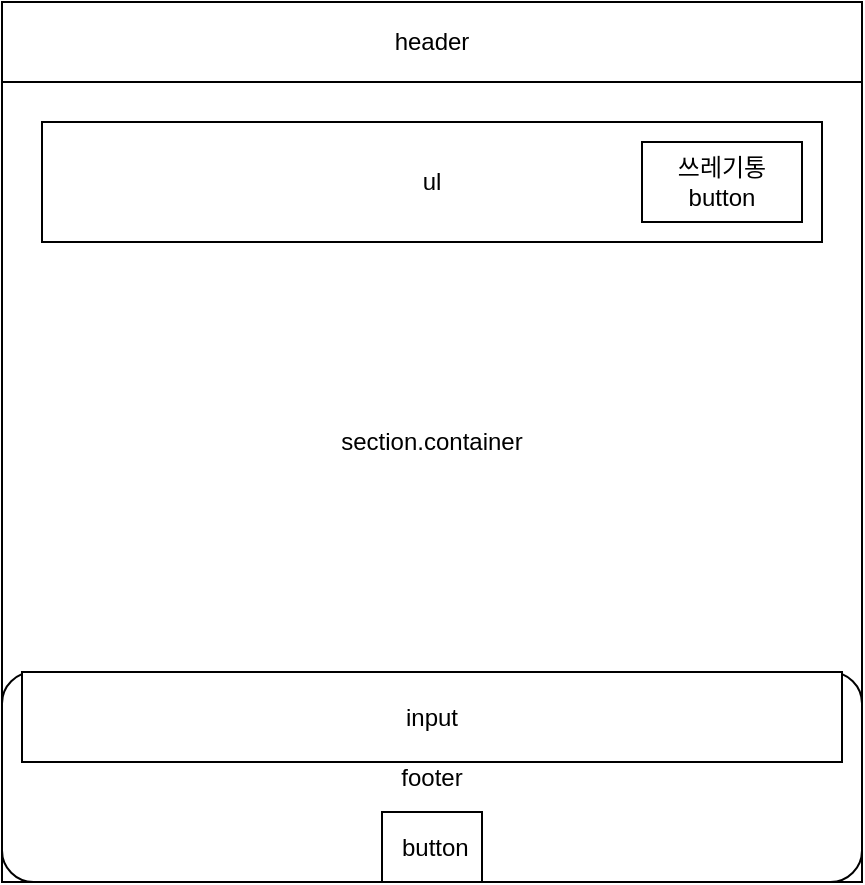<mxfile version="15.5.0" type="github"><diagram id="QFTKi5iNsaKLOv6zpd64" name="Page-1"><mxGraphModel dx="460" dy="748" grid="1" gridSize="10" guides="1" tooltips="1" connect="1" arrows="1" fold="1" page="1" pageScale="1" pageWidth="827" pageHeight="1169" math="0" shadow="0"><root><mxCell id="0"/><mxCell id="1" parent="0"/><mxCell id="gEMJM_yEy3XugN4yQdD_-7" value="section.container" style="rounded=0;whiteSpace=wrap;html=1;" vertex="1" parent="1"><mxGeometry x="30" y="250" width="430" height="440" as="geometry"/></mxCell><mxCell id="gEMJM_yEy3XugN4yQdD_-8" value="header" style="rounded=0;whiteSpace=wrap;html=1;" vertex="1" parent="1"><mxGeometry x="30" y="250" width="430" height="40" as="geometry"/></mxCell><mxCell id="gEMJM_yEy3XugN4yQdD_-10" value="footer" style="rounded=1;whiteSpace=wrap;html=1;" vertex="1" parent="1"><mxGeometry x="30" y="585" width="430" height="105" as="geometry"/></mxCell><mxCell id="gEMJM_yEy3XugN4yQdD_-9" value="ul" style="rounded=0;whiteSpace=wrap;html=1;" vertex="1" parent="1"><mxGeometry x="50" y="310" width="390" height="60" as="geometry"/></mxCell><mxCell id="gEMJM_yEy3XugN4yQdD_-4" value="쓰레기통&lt;br&gt;button" style="rounded=0;whiteSpace=wrap;html=1;" vertex="1" parent="1"><mxGeometry x="350" y="320" width="80" height="40" as="geometry"/></mxCell><mxCell id="gEMJM_yEy3XugN4yQdD_-5" value="input" style="rounded=0;whiteSpace=wrap;html=1;" vertex="1" parent="1"><mxGeometry x="40" y="585" width="410" height="45" as="geometry"/></mxCell><mxCell id="gEMJM_yEy3XugN4yQdD_-3" value="&amp;nbsp;button" style="rounded=0;whiteSpace=wrap;html=1;" vertex="1" parent="1"><mxGeometry x="220" y="655" width="50" height="35" as="geometry"/></mxCell></root></mxGraphModel></diagram></mxfile>